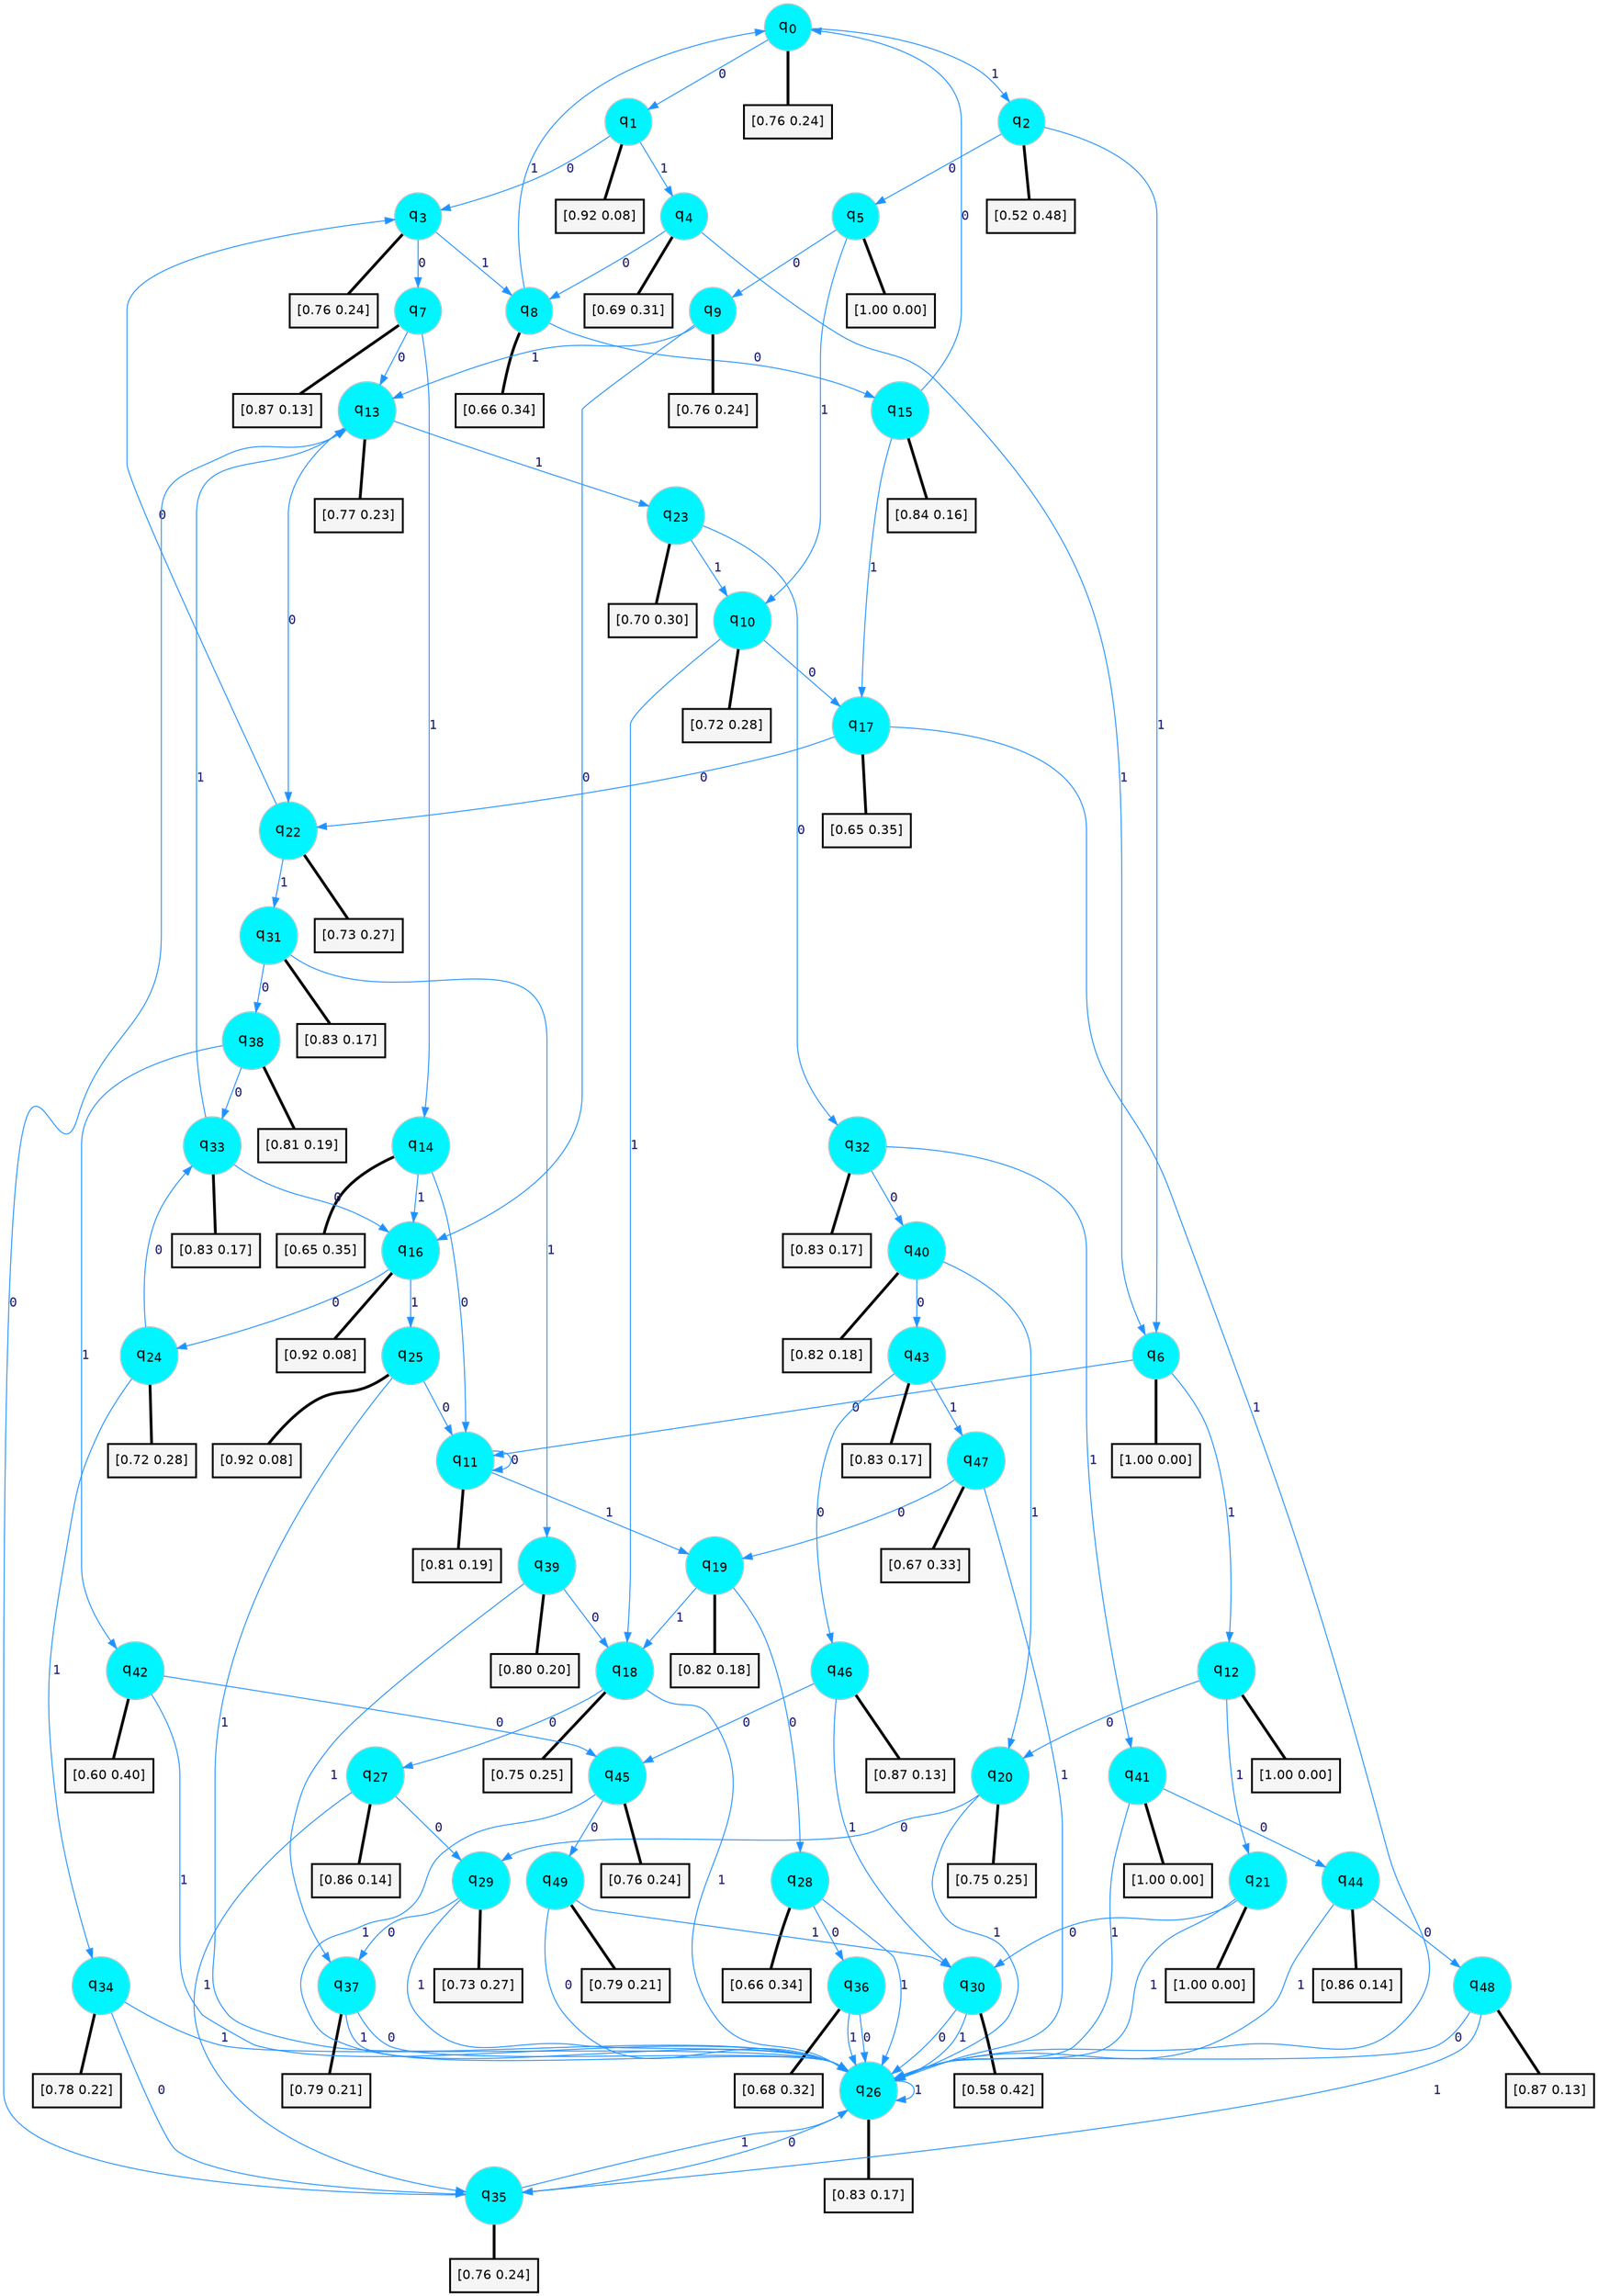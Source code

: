 digraph G {
graph [
bgcolor=transparent, dpi=300, rankdir=TD, size="40,25"];
node [
color=gray, fillcolor=turquoise1, fontcolor=black, fontname=Helvetica, fontsize=16, fontweight=bold, shape=circle, style=filled];
edge [
arrowsize=1, color=dodgerblue1, fontcolor=midnightblue, fontname=courier, fontweight=bold, penwidth=1, style=solid, weight=20];
0[label=<q<SUB>0</SUB>>];
1[label=<q<SUB>1</SUB>>];
2[label=<q<SUB>2</SUB>>];
3[label=<q<SUB>3</SUB>>];
4[label=<q<SUB>4</SUB>>];
5[label=<q<SUB>5</SUB>>];
6[label=<q<SUB>6</SUB>>];
7[label=<q<SUB>7</SUB>>];
8[label=<q<SUB>8</SUB>>];
9[label=<q<SUB>9</SUB>>];
10[label=<q<SUB>10</SUB>>];
11[label=<q<SUB>11</SUB>>];
12[label=<q<SUB>12</SUB>>];
13[label=<q<SUB>13</SUB>>];
14[label=<q<SUB>14</SUB>>];
15[label=<q<SUB>15</SUB>>];
16[label=<q<SUB>16</SUB>>];
17[label=<q<SUB>17</SUB>>];
18[label=<q<SUB>18</SUB>>];
19[label=<q<SUB>19</SUB>>];
20[label=<q<SUB>20</SUB>>];
21[label=<q<SUB>21</SUB>>];
22[label=<q<SUB>22</SUB>>];
23[label=<q<SUB>23</SUB>>];
24[label=<q<SUB>24</SUB>>];
25[label=<q<SUB>25</SUB>>];
26[label=<q<SUB>26</SUB>>];
27[label=<q<SUB>27</SUB>>];
28[label=<q<SUB>28</SUB>>];
29[label=<q<SUB>29</SUB>>];
30[label=<q<SUB>30</SUB>>];
31[label=<q<SUB>31</SUB>>];
32[label=<q<SUB>32</SUB>>];
33[label=<q<SUB>33</SUB>>];
34[label=<q<SUB>34</SUB>>];
35[label=<q<SUB>35</SUB>>];
36[label=<q<SUB>36</SUB>>];
37[label=<q<SUB>37</SUB>>];
38[label=<q<SUB>38</SUB>>];
39[label=<q<SUB>39</SUB>>];
40[label=<q<SUB>40</SUB>>];
41[label=<q<SUB>41</SUB>>];
42[label=<q<SUB>42</SUB>>];
43[label=<q<SUB>43</SUB>>];
44[label=<q<SUB>44</SUB>>];
45[label=<q<SUB>45</SUB>>];
46[label=<q<SUB>46</SUB>>];
47[label=<q<SUB>47</SUB>>];
48[label=<q<SUB>48</SUB>>];
49[label=<q<SUB>49</SUB>>];
50[label="[0.76 0.24]", shape=box,fontcolor=black, fontname=Helvetica, fontsize=14, penwidth=2, fillcolor=whitesmoke,color=black];
51[label="[0.92 0.08]", shape=box,fontcolor=black, fontname=Helvetica, fontsize=14, penwidth=2, fillcolor=whitesmoke,color=black];
52[label="[0.52 0.48]", shape=box,fontcolor=black, fontname=Helvetica, fontsize=14, penwidth=2, fillcolor=whitesmoke,color=black];
53[label="[0.76 0.24]", shape=box,fontcolor=black, fontname=Helvetica, fontsize=14, penwidth=2, fillcolor=whitesmoke,color=black];
54[label="[0.69 0.31]", shape=box,fontcolor=black, fontname=Helvetica, fontsize=14, penwidth=2, fillcolor=whitesmoke,color=black];
55[label="[1.00 0.00]", shape=box,fontcolor=black, fontname=Helvetica, fontsize=14, penwidth=2, fillcolor=whitesmoke,color=black];
56[label="[1.00 0.00]", shape=box,fontcolor=black, fontname=Helvetica, fontsize=14, penwidth=2, fillcolor=whitesmoke,color=black];
57[label="[0.87 0.13]", shape=box,fontcolor=black, fontname=Helvetica, fontsize=14, penwidth=2, fillcolor=whitesmoke,color=black];
58[label="[0.66 0.34]", shape=box,fontcolor=black, fontname=Helvetica, fontsize=14, penwidth=2, fillcolor=whitesmoke,color=black];
59[label="[0.76 0.24]", shape=box,fontcolor=black, fontname=Helvetica, fontsize=14, penwidth=2, fillcolor=whitesmoke,color=black];
60[label="[0.72 0.28]", shape=box,fontcolor=black, fontname=Helvetica, fontsize=14, penwidth=2, fillcolor=whitesmoke,color=black];
61[label="[0.81 0.19]", shape=box,fontcolor=black, fontname=Helvetica, fontsize=14, penwidth=2, fillcolor=whitesmoke,color=black];
62[label="[1.00 0.00]", shape=box,fontcolor=black, fontname=Helvetica, fontsize=14, penwidth=2, fillcolor=whitesmoke,color=black];
63[label="[0.77 0.23]", shape=box,fontcolor=black, fontname=Helvetica, fontsize=14, penwidth=2, fillcolor=whitesmoke,color=black];
64[label="[0.65 0.35]", shape=box,fontcolor=black, fontname=Helvetica, fontsize=14, penwidth=2, fillcolor=whitesmoke,color=black];
65[label="[0.84 0.16]", shape=box,fontcolor=black, fontname=Helvetica, fontsize=14, penwidth=2, fillcolor=whitesmoke,color=black];
66[label="[0.92 0.08]", shape=box,fontcolor=black, fontname=Helvetica, fontsize=14, penwidth=2, fillcolor=whitesmoke,color=black];
67[label="[0.65 0.35]", shape=box,fontcolor=black, fontname=Helvetica, fontsize=14, penwidth=2, fillcolor=whitesmoke,color=black];
68[label="[0.75 0.25]", shape=box,fontcolor=black, fontname=Helvetica, fontsize=14, penwidth=2, fillcolor=whitesmoke,color=black];
69[label="[0.82 0.18]", shape=box,fontcolor=black, fontname=Helvetica, fontsize=14, penwidth=2, fillcolor=whitesmoke,color=black];
70[label="[0.75 0.25]", shape=box,fontcolor=black, fontname=Helvetica, fontsize=14, penwidth=2, fillcolor=whitesmoke,color=black];
71[label="[1.00 0.00]", shape=box,fontcolor=black, fontname=Helvetica, fontsize=14, penwidth=2, fillcolor=whitesmoke,color=black];
72[label="[0.73 0.27]", shape=box,fontcolor=black, fontname=Helvetica, fontsize=14, penwidth=2, fillcolor=whitesmoke,color=black];
73[label="[0.70 0.30]", shape=box,fontcolor=black, fontname=Helvetica, fontsize=14, penwidth=2, fillcolor=whitesmoke,color=black];
74[label="[0.72 0.28]", shape=box,fontcolor=black, fontname=Helvetica, fontsize=14, penwidth=2, fillcolor=whitesmoke,color=black];
75[label="[0.92 0.08]", shape=box,fontcolor=black, fontname=Helvetica, fontsize=14, penwidth=2, fillcolor=whitesmoke,color=black];
76[label="[0.83 0.17]", shape=box,fontcolor=black, fontname=Helvetica, fontsize=14, penwidth=2, fillcolor=whitesmoke,color=black];
77[label="[0.86 0.14]", shape=box,fontcolor=black, fontname=Helvetica, fontsize=14, penwidth=2, fillcolor=whitesmoke,color=black];
78[label="[0.66 0.34]", shape=box,fontcolor=black, fontname=Helvetica, fontsize=14, penwidth=2, fillcolor=whitesmoke,color=black];
79[label="[0.73 0.27]", shape=box,fontcolor=black, fontname=Helvetica, fontsize=14, penwidth=2, fillcolor=whitesmoke,color=black];
80[label="[0.58 0.42]", shape=box,fontcolor=black, fontname=Helvetica, fontsize=14, penwidth=2, fillcolor=whitesmoke,color=black];
81[label="[0.83 0.17]", shape=box,fontcolor=black, fontname=Helvetica, fontsize=14, penwidth=2, fillcolor=whitesmoke,color=black];
82[label="[0.83 0.17]", shape=box,fontcolor=black, fontname=Helvetica, fontsize=14, penwidth=2, fillcolor=whitesmoke,color=black];
83[label="[0.83 0.17]", shape=box,fontcolor=black, fontname=Helvetica, fontsize=14, penwidth=2, fillcolor=whitesmoke,color=black];
84[label="[0.78 0.22]", shape=box,fontcolor=black, fontname=Helvetica, fontsize=14, penwidth=2, fillcolor=whitesmoke,color=black];
85[label="[0.76 0.24]", shape=box,fontcolor=black, fontname=Helvetica, fontsize=14, penwidth=2, fillcolor=whitesmoke,color=black];
86[label="[0.68 0.32]", shape=box,fontcolor=black, fontname=Helvetica, fontsize=14, penwidth=2, fillcolor=whitesmoke,color=black];
87[label="[0.79 0.21]", shape=box,fontcolor=black, fontname=Helvetica, fontsize=14, penwidth=2, fillcolor=whitesmoke,color=black];
88[label="[0.81 0.19]", shape=box,fontcolor=black, fontname=Helvetica, fontsize=14, penwidth=2, fillcolor=whitesmoke,color=black];
89[label="[0.80 0.20]", shape=box,fontcolor=black, fontname=Helvetica, fontsize=14, penwidth=2, fillcolor=whitesmoke,color=black];
90[label="[0.82 0.18]", shape=box,fontcolor=black, fontname=Helvetica, fontsize=14, penwidth=2, fillcolor=whitesmoke,color=black];
91[label="[1.00 0.00]", shape=box,fontcolor=black, fontname=Helvetica, fontsize=14, penwidth=2, fillcolor=whitesmoke,color=black];
92[label="[0.60 0.40]", shape=box,fontcolor=black, fontname=Helvetica, fontsize=14, penwidth=2, fillcolor=whitesmoke,color=black];
93[label="[0.83 0.17]", shape=box,fontcolor=black, fontname=Helvetica, fontsize=14, penwidth=2, fillcolor=whitesmoke,color=black];
94[label="[0.86 0.14]", shape=box,fontcolor=black, fontname=Helvetica, fontsize=14, penwidth=2, fillcolor=whitesmoke,color=black];
95[label="[0.76 0.24]", shape=box,fontcolor=black, fontname=Helvetica, fontsize=14, penwidth=2, fillcolor=whitesmoke,color=black];
96[label="[0.87 0.13]", shape=box,fontcolor=black, fontname=Helvetica, fontsize=14, penwidth=2, fillcolor=whitesmoke,color=black];
97[label="[0.67 0.33]", shape=box,fontcolor=black, fontname=Helvetica, fontsize=14, penwidth=2, fillcolor=whitesmoke,color=black];
98[label="[0.87 0.13]", shape=box,fontcolor=black, fontname=Helvetica, fontsize=14, penwidth=2, fillcolor=whitesmoke,color=black];
99[label="[0.79 0.21]", shape=box,fontcolor=black, fontname=Helvetica, fontsize=14, penwidth=2, fillcolor=whitesmoke,color=black];
0->1 [label=0];
0->2 [label=1];
0->50 [arrowhead=none, penwidth=3,color=black];
1->3 [label=0];
1->4 [label=1];
1->51 [arrowhead=none, penwidth=3,color=black];
2->5 [label=0];
2->6 [label=1];
2->52 [arrowhead=none, penwidth=3,color=black];
3->7 [label=0];
3->8 [label=1];
3->53 [arrowhead=none, penwidth=3,color=black];
4->8 [label=0];
4->6 [label=1];
4->54 [arrowhead=none, penwidth=3,color=black];
5->9 [label=0];
5->10 [label=1];
5->55 [arrowhead=none, penwidth=3,color=black];
6->11 [label=0];
6->12 [label=1];
6->56 [arrowhead=none, penwidth=3,color=black];
7->13 [label=0];
7->14 [label=1];
7->57 [arrowhead=none, penwidth=3,color=black];
8->15 [label=0];
8->0 [label=1];
8->58 [arrowhead=none, penwidth=3,color=black];
9->16 [label=0];
9->13 [label=1];
9->59 [arrowhead=none, penwidth=3,color=black];
10->17 [label=0];
10->18 [label=1];
10->60 [arrowhead=none, penwidth=3,color=black];
11->11 [label=0];
11->19 [label=1];
11->61 [arrowhead=none, penwidth=3,color=black];
12->20 [label=0];
12->21 [label=1];
12->62 [arrowhead=none, penwidth=3,color=black];
13->22 [label=0];
13->23 [label=1];
13->63 [arrowhead=none, penwidth=3,color=black];
14->11 [label=0];
14->16 [label=1];
14->64 [arrowhead=none, penwidth=3,color=black];
15->0 [label=0];
15->17 [label=1];
15->65 [arrowhead=none, penwidth=3,color=black];
16->24 [label=0];
16->25 [label=1];
16->66 [arrowhead=none, penwidth=3,color=black];
17->22 [label=0];
17->26 [label=1];
17->67 [arrowhead=none, penwidth=3,color=black];
18->27 [label=0];
18->26 [label=1];
18->68 [arrowhead=none, penwidth=3,color=black];
19->28 [label=0];
19->18 [label=1];
19->69 [arrowhead=none, penwidth=3,color=black];
20->29 [label=0];
20->26 [label=1];
20->70 [arrowhead=none, penwidth=3,color=black];
21->30 [label=0];
21->26 [label=1];
21->71 [arrowhead=none, penwidth=3,color=black];
22->3 [label=0];
22->31 [label=1];
22->72 [arrowhead=none, penwidth=3,color=black];
23->32 [label=0];
23->10 [label=1];
23->73 [arrowhead=none, penwidth=3,color=black];
24->33 [label=0];
24->34 [label=1];
24->74 [arrowhead=none, penwidth=3,color=black];
25->11 [label=0];
25->26 [label=1];
25->75 [arrowhead=none, penwidth=3,color=black];
26->35 [label=0];
26->26 [label=1];
26->76 [arrowhead=none, penwidth=3,color=black];
27->29 [label=0];
27->35 [label=1];
27->77 [arrowhead=none, penwidth=3,color=black];
28->36 [label=0];
28->26 [label=1];
28->78 [arrowhead=none, penwidth=3,color=black];
29->37 [label=0];
29->26 [label=1];
29->79 [arrowhead=none, penwidth=3,color=black];
30->26 [label=0];
30->26 [label=1];
30->80 [arrowhead=none, penwidth=3,color=black];
31->38 [label=0];
31->39 [label=1];
31->81 [arrowhead=none, penwidth=3,color=black];
32->40 [label=0];
32->41 [label=1];
32->82 [arrowhead=none, penwidth=3,color=black];
33->16 [label=0];
33->13 [label=1];
33->83 [arrowhead=none, penwidth=3,color=black];
34->35 [label=0];
34->26 [label=1];
34->84 [arrowhead=none, penwidth=3,color=black];
35->13 [label=0];
35->26 [label=1];
35->85 [arrowhead=none, penwidth=3,color=black];
36->26 [label=0];
36->26 [label=1];
36->86 [arrowhead=none, penwidth=3,color=black];
37->26 [label=0];
37->26 [label=1];
37->87 [arrowhead=none, penwidth=3,color=black];
38->33 [label=0];
38->42 [label=1];
38->88 [arrowhead=none, penwidth=3,color=black];
39->18 [label=0];
39->37 [label=1];
39->89 [arrowhead=none, penwidth=3,color=black];
40->43 [label=0];
40->20 [label=1];
40->90 [arrowhead=none, penwidth=3,color=black];
41->44 [label=0];
41->26 [label=1];
41->91 [arrowhead=none, penwidth=3,color=black];
42->45 [label=0];
42->26 [label=1];
42->92 [arrowhead=none, penwidth=3,color=black];
43->46 [label=0];
43->47 [label=1];
43->93 [arrowhead=none, penwidth=3,color=black];
44->48 [label=0];
44->26 [label=1];
44->94 [arrowhead=none, penwidth=3,color=black];
45->49 [label=0];
45->26 [label=1];
45->95 [arrowhead=none, penwidth=3,color=black];
46->45 [label=0];
46->30 [label=1];
46->96 [arrowhead=none, penwidth=3,color=black];
47->19 [label=0];
47->26 [label=1];
47->97 [arrowhead=none, penwidth=3,color=black];
48->26 [label=0];
48->35 [label=1];
48->98 [arrowhead=none, penwidth=3,color=black];
49->26 [label=0];
49->30 [label=1];
49->99 [arrowhead=none, penwidth=3,color=black];
}
